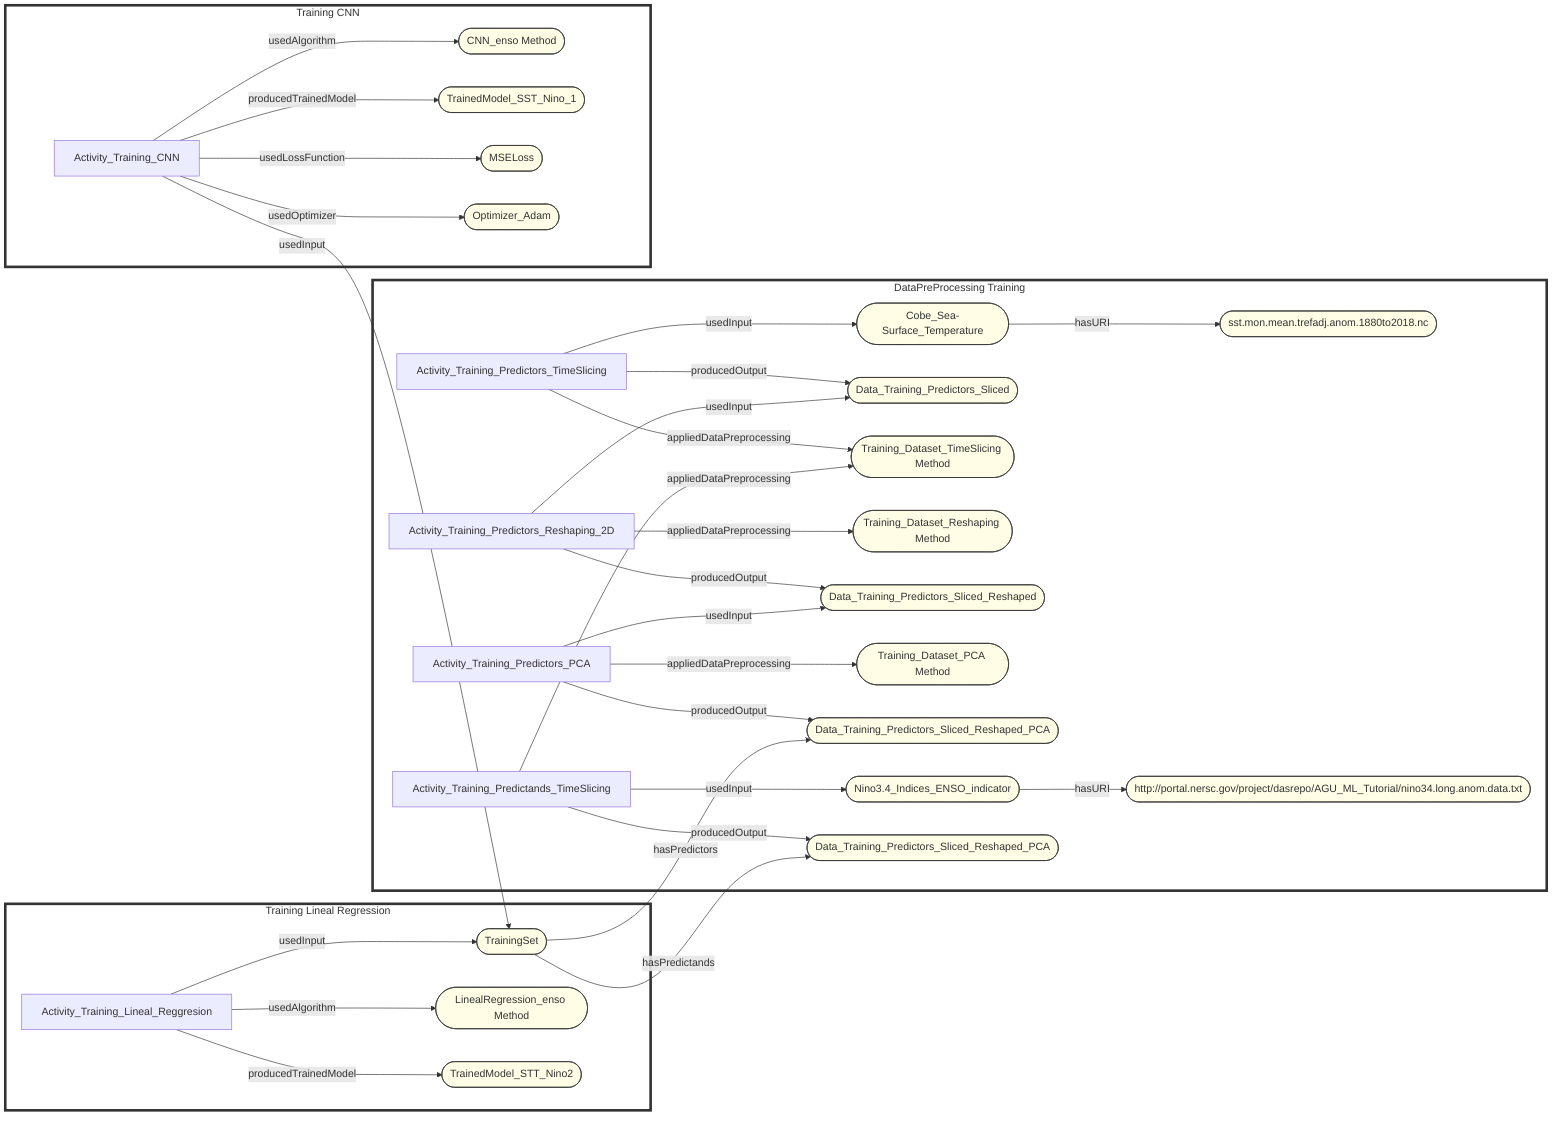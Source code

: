 graph LR


style dataPreProccesingGraph fill:#ffffff,stroke:#333,stroke-width:4px
style trainingCNN fill:#ffffff,stroke:#333,stroke-width:4px
style trainingLinealRegression fill:#ffffff,stroke:#333,stroke-width:4px


subgraph dataPreProccesingGraph [DataPreProcessing Training]

Cobe_Sea-Surface_Temperature([Cobe_Sea-Surface_Temperature])
Data_Training_Predictors_Sliced([Data_Training_Predictors_Sliced])
Training_Dataset_TimeSlicing([Training_Dataset_TimeSlicing Method])
sst.mon.mean.trefadj.anom.1880to2018.nc([sst.mon.mean.trefadj.anom.1880to2018.nc])
Training_Dataset_Reshaping([Training_Dataset_Reshaping Method])
Data_Training_Predictors_Sliced_Reshaped([Data_Training_Predictors_Sliced_Reshaped])
Training_Dataset_PCA([Training_Dataset_PCA Method])
Data_Training_Predictors_Sliced_Reshaped_PCA([Data_Training_Predictors_Sliced_Reshaped_PCA])
Nino_ENSO_Indicator([Nino3.4_Indices_ENSO_indicator])
Data_Training_Predictands_Sliced([Data_Training_Predictors_Sliced_Reshaped_PCA])
Nino_ENSO_IndicatorURL([http://portal.nersc.gov/project/dasrepo/AGU_ML_Tutorial/nino34.long.anom.data.txt])

style Cobe_Sea-Surface_Temperature fill:#FFFDE5,stroke:#333,stroke-width:1px
style Training_Dataset_TimeSlicing fill:#FFFDE5,stroke:#333,stroke-width:1px
style Data_Training_Predictors_Sliced fill:#FFFDE5,stroke:#333,stroke-width:1px
style Training_Dataset_Reshaping fill:#FFFDE5,stroke:#333,stroke-width:1px
style Data_Training_Predictors_Sliced_Reshaped fill:#FFFDE5,stroke:#333,stroke-width:1px
style Training_Dataset_PCA fill:#FFFDE5,stroke:#333,stroke-width:1px
style Data_Training_Predictors_Sliced_Reshaped_PCA fill:#FFFDE5,stroke:#333,stroke-width:1px
style Nino_ENSO_Indicator fill:#FFFDE5,stroke:#333,stroke-width:1px
style Data_Training_Predictands_Sliced fill:#FFFDE5,stroke:#333,stroke-width:1px
style sst.mon.mean.trefadj.anom.1880to2018.nc fill:#FFFDE5,stroke:#333,stroke-width:1px
style Nino_ENSO_IndicatorURL fill:#FFFDE5,stroke:#333,stroke-width:1px


Nino_ENSO_Indicator--> |hasURI| Nino_ENSO_IndicatorURL

Activity_Training_Predictors_TimeSlicing -->|usedInput| Cobe_Sea-Surface_Temperature
Activity_Training_Predictors_TimeSlicing -->|appliedDataPreprocessing| Training_Dataset_TimeSlicing
Activity_Training_Predictors_TimeSlicing -->|producedOutput| Data_Training_Predictors_Sliced
Cobe_Sea-Surface_Temperature -->|hasURI| sst.mon.mean.trefadj.anom.1880to2018.nc
Activity_Training_Predictors_Reshaping_2D -->|usedInput| Data_Training_Predictors_Sliced
Activity_Training_Predictors_Reshaping_2D -->|appliedDataPreprocessing| Training_Dataset_Reshaping
Activity_Training_Predictors_Reshaping_2D -->|producedOutput| Data_Training_Predictors_Sliced_Reshaped
Activity_Training_Predictors_PCA -->|usedInput| Data_Training_Predictors_Sliced_Reshaped
Activity_Training_Predictors_PCA -->|appliedDataPreprocessing| Training_Dataset_PCA
Activity_Training_Predictors_PCA -->|producedOutput| Data_Training_Predictors_Sliced_Reshaped_PCA
Activity_Training_Predictands_TimeSlicing -->|usedInput| Nino_ENSO_Indicator
Activity_Training_Predictands_TimeSlicing -->|appliedDataPreprocessing| Training_Dataset_TimeSlicing
Activity_Training_Predictands_TimeSlicing -->|producedOutput| Data_Training_Predictands_Sliced
end

subgraph trainingLinealRegression [Training Lineal Regression]
style TrainingSet fill:#FFFDE5,stroke:#333,stroke-width:1px
style LinealRegression_enso fill:#FFFDE5,stroke:#333,stroke-width:1px
style TrainedModel_STT_Nino2 fill:#FFFDE5,stroke:#333,stroke-width:1px

TrainingSet([TrainingSet])
LinealRegression_enso([LinealRegression_enso Method])
TrainedModel_STT_Nino2([TrainedModel_STT_Nino2])


Activity_Training_Lineal_Reggresion -->|usedInput| TrainingSet
Activity_Training_Lineal_Reggresion -->|usedAlgorithm| LinealRegression_enso
Activity_Training_Lineal_Reggresion -->|producedTrainedModel| TrainedModel_STT_Nino2
TrainingSet -->|hasPredictands| Data_Training_Predictands_Sliced
TrainingSet -->|hasPredictors| Data_Training_Predictors_Sliced_Reshaped_PCA
end

subgraph trainingCNN[Training CNN]
CNN_enso([CNN_enso Method])
TrainedModel_SST_Nino_1([TrainedModel_SST_Nino_1])
MSELoss([MSELoss])
Optimizer_Adam([Optimizer_Adam])

style CNN_enso fill:#FFFDE5,stroke:#333,stroke-width:1px
style TrainedModel_SST_Nino_1 fill:#FFFDE5,stroke:#333,stroke-width:1px
style MSELoss fill:#FFFDE5,stroke:#333,stroke-width:1px
style Optimizer_Adam fill:#FFFDE5,stroke:#333,stroke-width:1px


Activity_Training_CNN -->|usedInput| TrainingSet
Activity_Training_CNN -->|usedAlgorithm| CNN_enso
Activity_Training_CNN -->|producedTrainedModel| TrainedModel_SST_Nino_1
Activity_Training_CNN -->|usedLossFunction| MSELoss
Activity_Training_CNN -->|usedOptimizer| Optimizer_Adam
end